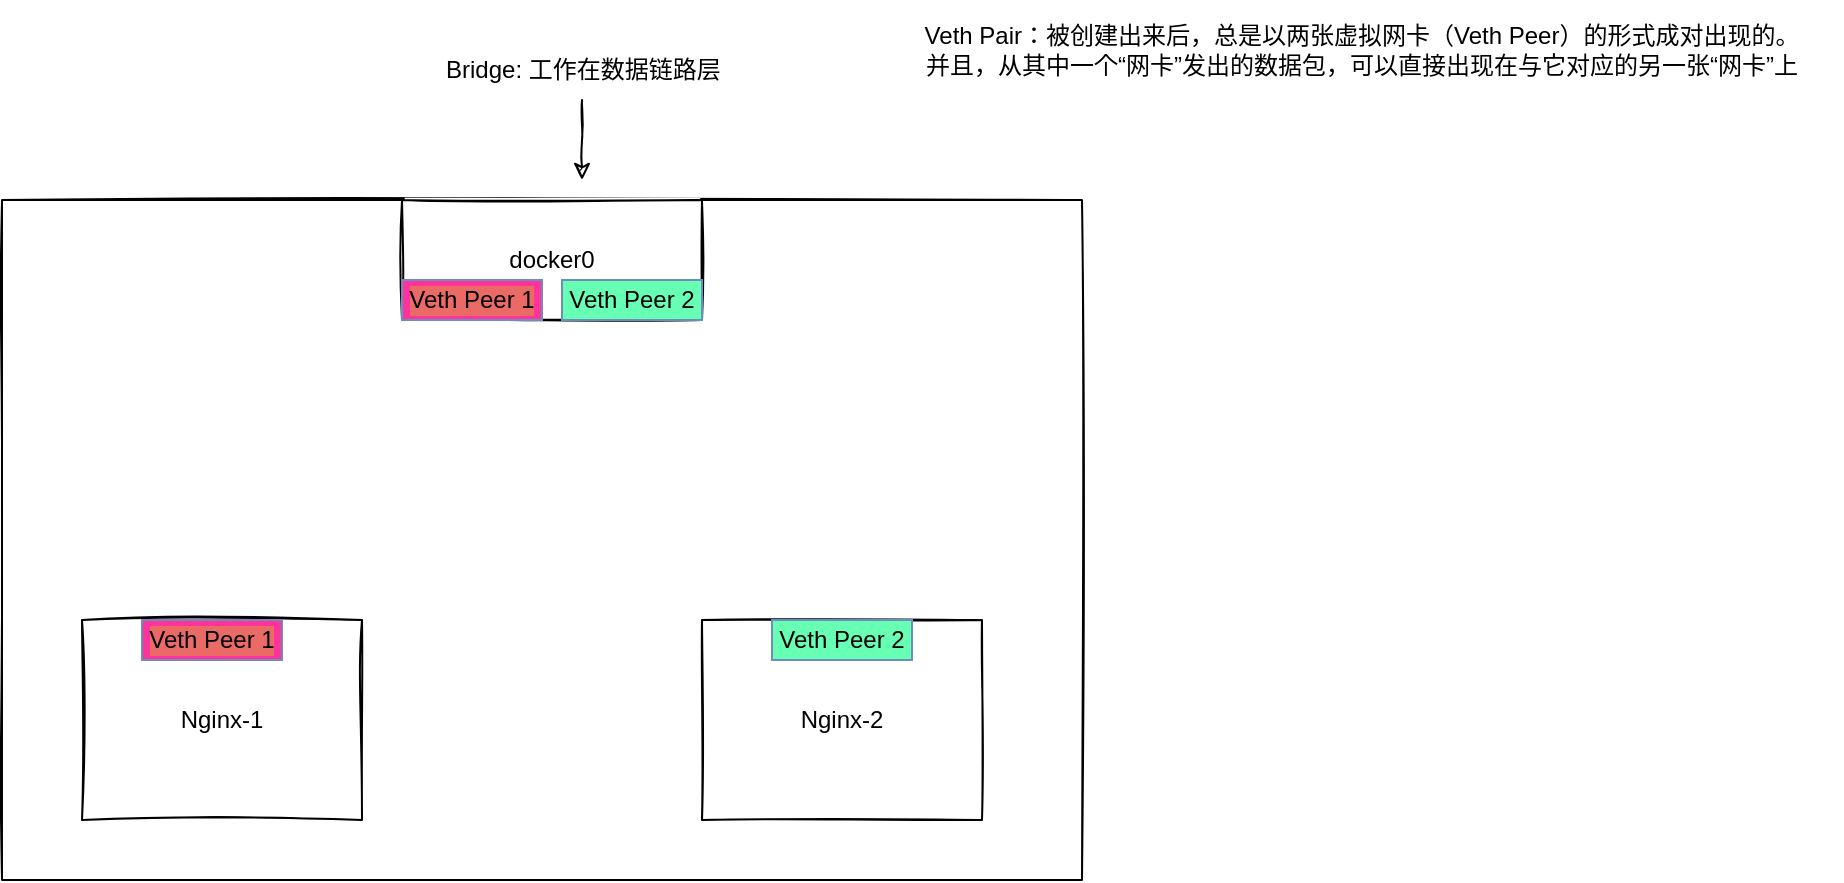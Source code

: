 <mxfile version="19.0.3" type="github">
  <diagram id="aiZMqHrLp7Erby2NztfN" name="Page-1">
    <mxGraphModel dx="1185" dy="635" grid="1" gridSize="10" guides="1" tooltips="1" connect="1" arrows="1" fold="1" page="1" pageScale="1" pageWidth="827" pageHeight="1169" math="0" shadow="0">
      <root>
        <mxCell id="0" />
        <mxCell id="1" parent="0" />
        <mxCell id="EQGdP0ixxM4eeON9aHRK-1" value="" style="rounded=0;whiteSpace=wrap;html=1;sketch=1;align=left;horizontal=1;" vertex="1" parent="1">
          <mxGeometry x="90" y="160" width="540" height="340" as="geometry" />
        </mxCell>
        <mxCell id="EQGdP0ixxM4eeON9aHRK-2" value="docker0" style="rounded=0;whiteSpace=wrap;html=1;sketch=1;" vertex="1" parent="1">
          <mxGeometry x="290" y="160" width="150" height="60" as="geometry" />
        </mxCell>
        <mxCell id="EQGdP0ixxM4eeON9aHRK-4" style="edgeStyle=orthogonalEdgeStyle;rounded=0;sketch=1;orthogonalLoop=1;jettySize=auto;html=1;" edge="1" parent="1" source="EQGdP0ixxM4eeON9aHRK-3">
          <mxGeometry relative="1" as="geometry">
            <mxPoint x="380" y="150" as="targetPoint" />
          </mxGeometry>
        </mxCell>
        <mxCell id="EQGdP0ixxM4eeON9aHRK-3" value="Bridge: 工作在数据链路层" style="text;html=1;strokeColor=none;fillColor=none;align=left;verticalAlign=middle;rounded=0;sketch=1;labelBackgroundColor=#FFFFFF;whiteSpace=wrap;" vertex="1" parent="1">
          <mxGeometry x="310" y="80" width="140" height="30" as="geometry" />
        </mxCell>
        <mxCell id="EQGdP0ixxM4eeON9aHRK-6" value="&lt;div&gt;Veth Pair：被创建出来后，总是以两张虚拟网卡（Veth Peer）的形式成对出现的。&lt;/div&gt;&lt;div&gt;并且，从其中一个“网卡”发出的数据包，可以直接出现在与它对应的另一张“网卡”上&lt;/div&gt;" style="text;html=1;strokeColor=none;fillColor=none;align=center;verticalAlign=middle;whiteSpace=wrap;rounded=0;labelBackgroundColor=#FFFFFF;sketch=1;" vertex="1" parent="1">
          <mxGeometry x="530" y="60" width="480" height="50" as="geometry" />
        </mxCell>
        <mxCell id="EQGdP0ixxM4eeON9aHRK-8" value="Nginx-1" style="rounded=0;whiteSpace=wrap;html=1;labelBackgroundColor=#FFFFFF;sketch=1;" vertex="1" parent="1">
          <mxGeometry x="130" y="370" width="140" height="100" as="geometry" />
        </mxCell>
        <mxCell id="EQGdP0ixxM4eeON9aHRK-9" value="Veth Peer 1" style="rounded=0;whiteSpace=wrap;html=1;labelBackgroundColor=#EA6B66;sketch=0;fillColor=#FF3399;strokeColor=#6c8ebf;" vertex="1" parent="1">
          <mxGeometry x="160" y="370" width="70" height="20" as="geometry" />
        </mxCell>
        <mxCell id="EQGdP0ixxM4eeON9aHRK-11" value="Veth Peer 1" style="rounded=0;whiteSpace=wrap;html=1;labelBackgroundColor=#EA6B66;sketch=0;fillColor=#FF3399;strokeColor=#6c8ebf;" vertex="1" parent="1">
          <mxGeometry x="290" y="200" width="70" height="20" as="geometry" />
        </mxCell>
        <mxCell id="EQGdP0ixxM4eeON9aHRK-15" value="Nginx-2" style="rounded=0;whiteSpace=wrap;html=1;labelBackgroundColor=#FFFFFF;sketch=1;" vertex="1" parent="1">
          <mxGeometry x="440" y="370" width="140" height="100" as="geometry" />
        </mxCell>
        <mxCell id="EQGdP0ixxM4eeON9aHRK-16" value="Veth Peer 2" style="rounded=0;whiteSpace=wrap;html=1;labelBackgroundColor=#66FFB3;sketch=0;fillColor=#66FFB3;strokeColor=#6c8ebf;" vertex="1" parent="1">
          <mxGeometry x="475" y="370" width="70" height="20" as="geometry" />
        </mxCell>
        <mxCell id="EQGdP0ixxM4eeON9aHRK-17" value="Veth Peer 2" style="rounded=0;whiteSpace=wrap;html=1;labelBackgroundColor=#66FFB3;sketch=0;fillColor=#66FFB3;strokeColor=#6c8ebf;" vertex="1" parent="1">
          <mxGeometry x="370" y="200" width="70" height="20" as="geometry" />
        </mxCell>
      </root>
    </mxGraphModel>
  </diagram>
</mxfile>
